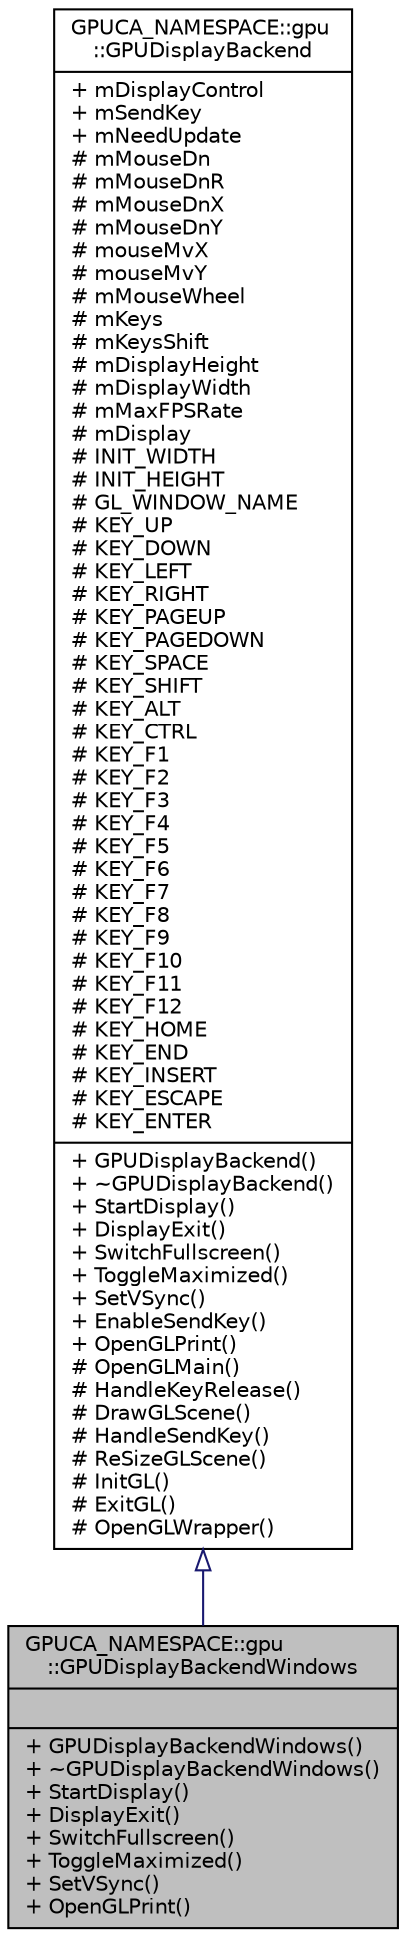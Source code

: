 digraph "GPUCA_NAMESPACE::gpu::GPUDisplayBackendWindows"
{
 // INTERACTIVE_SVG=YES
  bgcolor="transparent";
  edge [fontname="Helvetica",fontsize="10",labelfontname="Helvetica",labelfontsize="10"];
  node [fontname="Helvetica",fontsize="10",shape=record];
  Node1 [label="{GPUCA_NAMESPACE::gpu\l::GPUDisplayBackendWindows\n||+ GPUDisplayBackendWindows()\l+ ~GPUDisplayBackendWindows()\l+ StartDisplay()\l+ DisplayExit()\l+ SwitchFullscreen()\l+ ToggleMaximized()\l+ SetVSync()\l+ OpenGLPrint()\l}",height=0.2,width=0.4,color="black", fillcolor="grey75", style="filled", fontcolor="black"];
  Node2 -> Node1 [dir="back",color="midnightblue",fontsize="10",style="solid",arrowtail="onormal",fontname="Helvetica"];
  Node2 [label="{GPUCA_NAMESPACE::gpu\l::GPUDisplayBackend\n|+ mDisplayControl\l+ mSendKey\l+ mNeedUpdate\l# mMouseDn\l# mMouseDnR\l# mMouseDnX\l# mMouseDnY\l# mouseMvX\l# mouseMvY\l# mMouseWheel\l# mKeys\l# mKeysShift\l# mDisplayHeight\l# mDisplayWidth\l# mMaxFPSRate\l# mDisplay\l# INIT_WIDTH\l# INIT_HEIGHT\l# GL_WINDOW_NAME\l# KEY_UP\l# KEY_DOWN\l# KEY_LEFT\l# KEY_RIGHT\l# KEY_PAGEUP\l# KEY_PAGEDOWN\l# KEY_SPACE\l# KEY_SHIFT\l# KEY_ALT\l# KEY_CTRL\l# KEY_F1\l# KEY_F2\l# KEY_F3\l# KEY_F4\l# KEY_F5\l# KEY_F6\l# KEY_F7\l# KEY_F8\l# KEY_F9\l# KEY_F10\l# KEY_F11\l# KEY_F12\l# KEY_HOME\l# KEY_END\l# KEY_INSERT\l# KEY_ESCAPE\l# KEY_ENTER\l|+ GPUDisplayBackend()\l+ ~GPUDisplayBackend()\l+ StartDisplay()\l+ DisplayExit()\l+ SwitchFullscreen()\l+ ToggleMaximized()\l+ SetVSync()\l+ EnableSendKey()\l+ OpenGLPrint()\l# OpenGLMain()\l# HandleKeyRelease()\l# DrawGLScene()\l# HandleSendKey()\l# ReSizeGLScene()\l# InitGL()\l# ExitGL()\l# OpenGLWrapper()\l}",height=0.2,width=0.4,color="black",URL="$d6/d42/classGPUCA__NAMESPACE_1_1gpu_1_1GPUDisplayBackend.html"];
}

